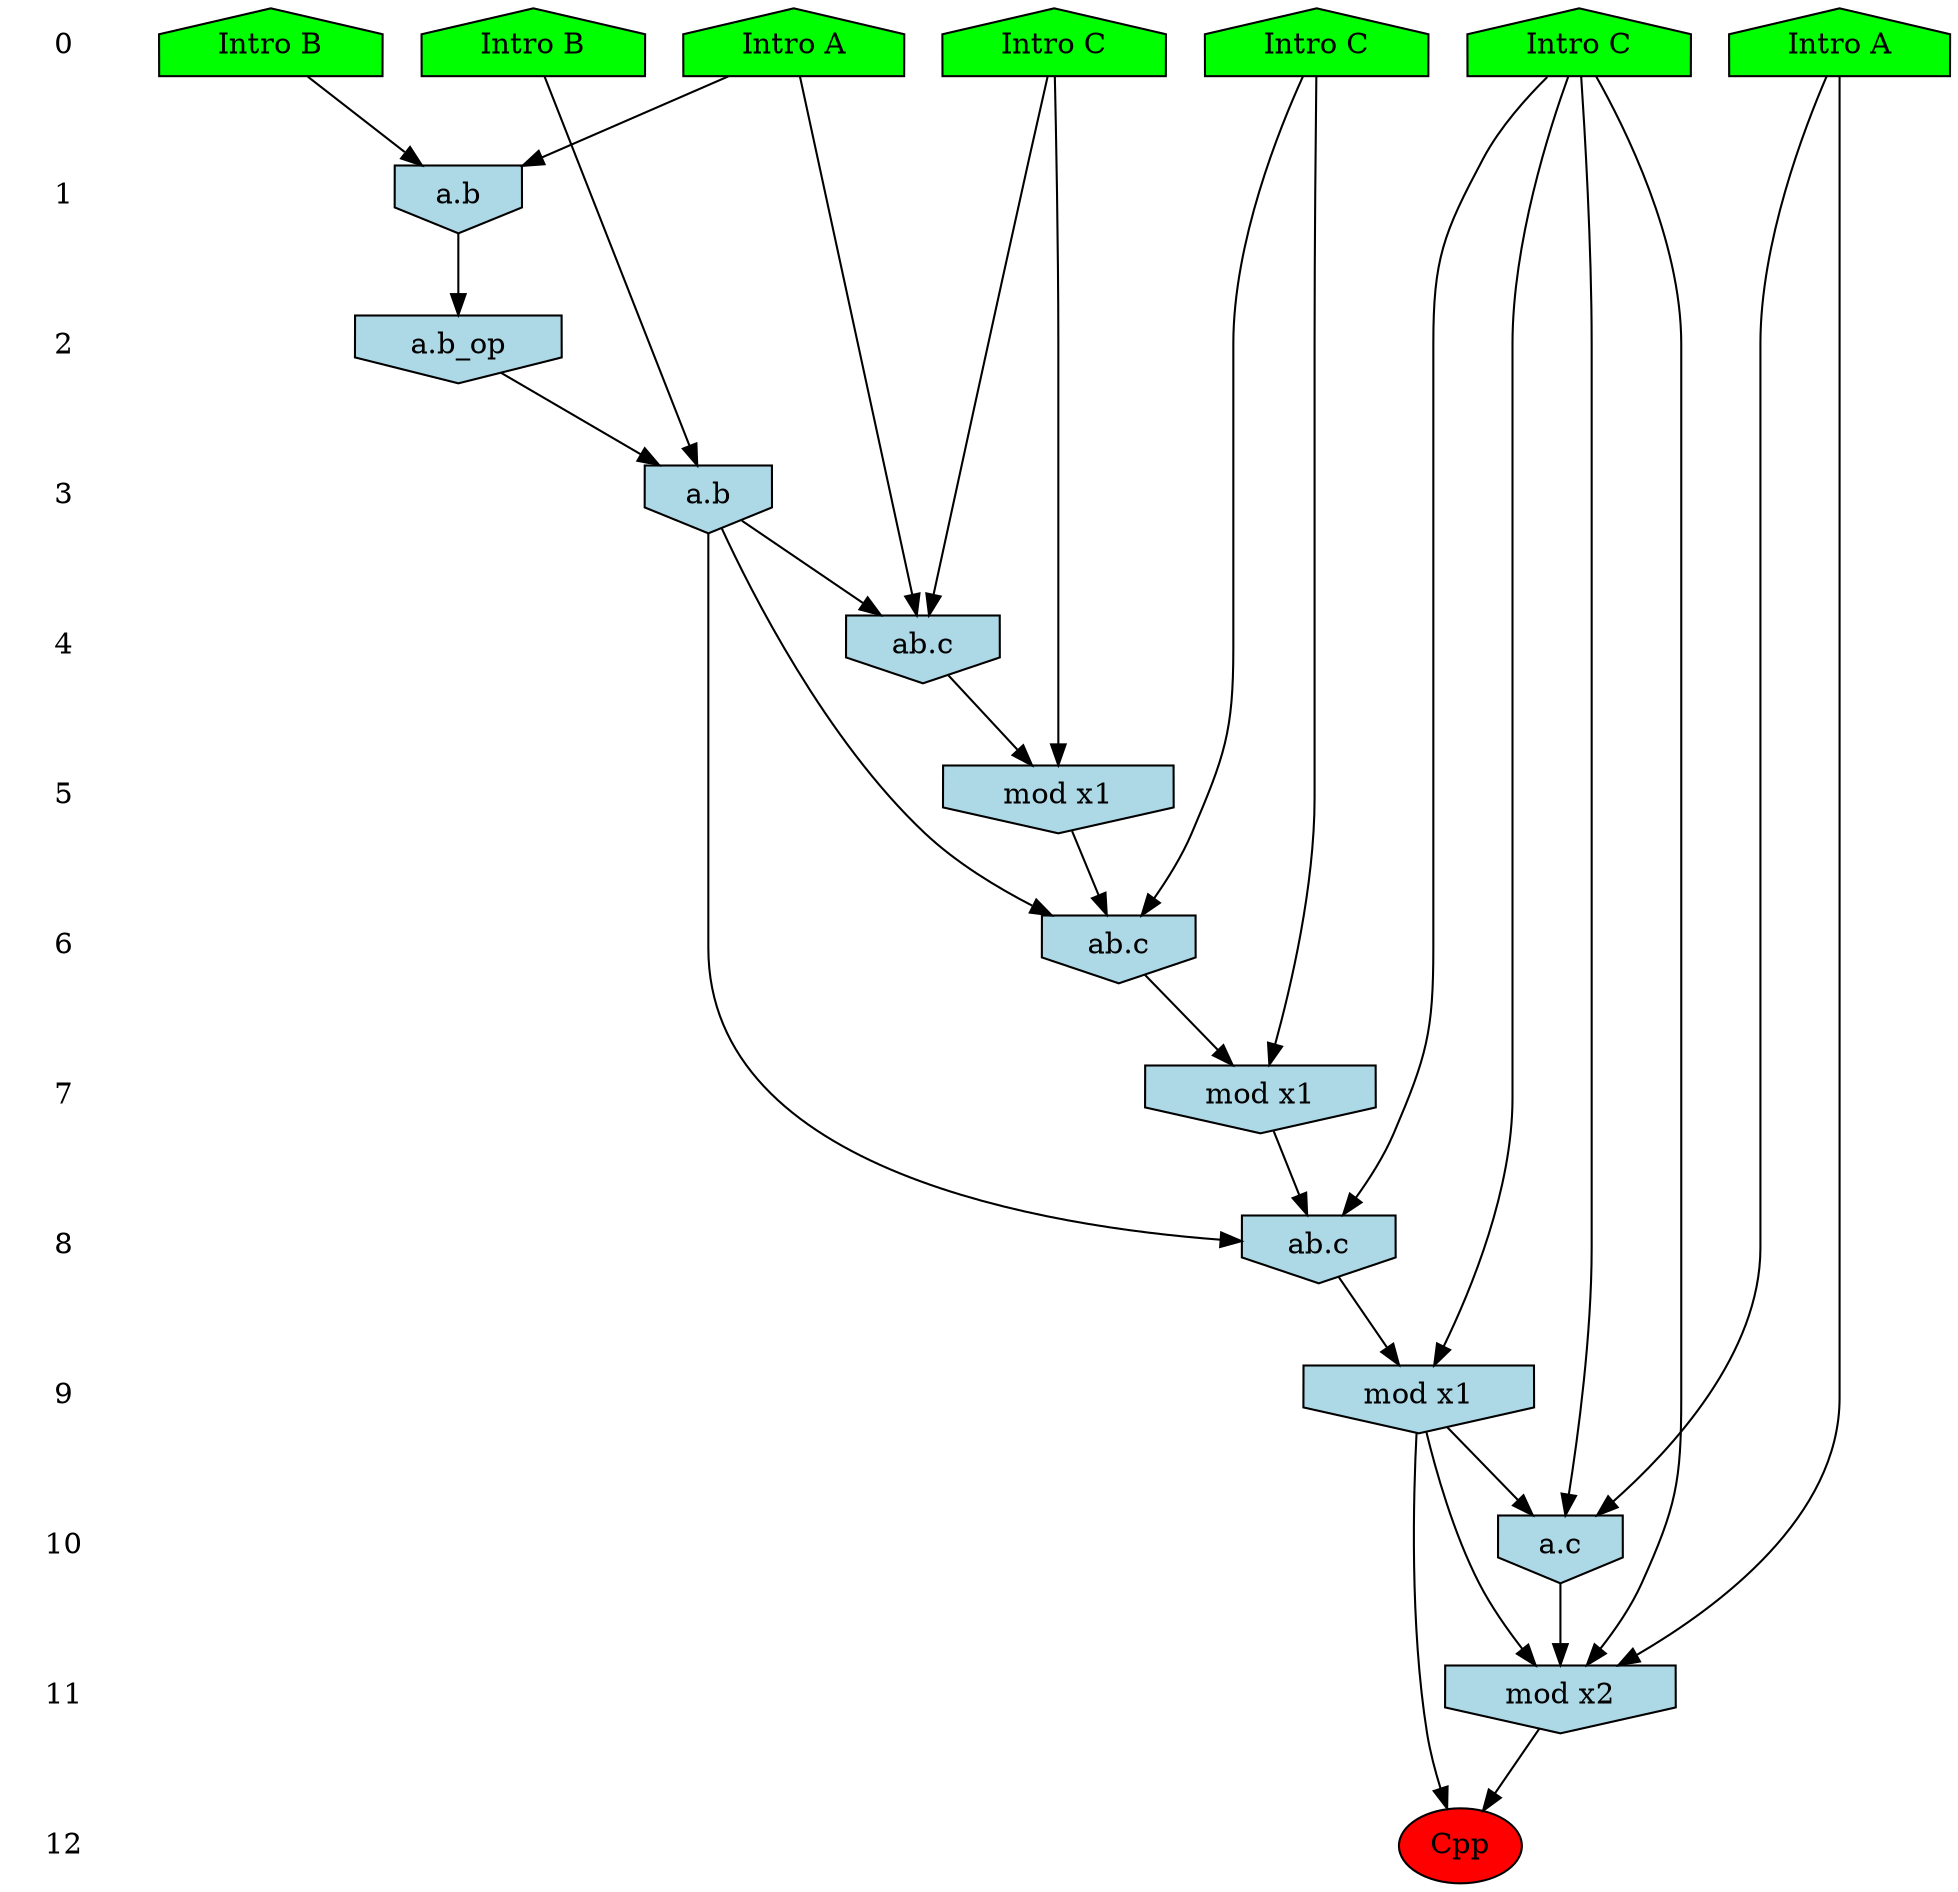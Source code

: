 /* Compression of 1 causal flows obtained in average at 9.876938E+00 t.u */
/* Compressed causal flows were: [1275] */
digraph G{
 ranksep=.5 ; 
{ rank = same ; "0" [shape=plaintext] ; node_1 [label ="Intro A", shape=house, style=filled, fillcolor=green] ;
node_2 [label ="Intro B", shape=house, style=filled, fillcolor=green] ;
node_3 [label ="Intro A", shape=house, style=filled, fillcolor=green] ;
node_4 [label ="Intro B", shape=house, style=filled, fillcolor=green] ;
node_5 [label ="Intro C", shape=house, style=filled, fillcolor=green] ;
node_6 [label ="Intro C", shape=house, style=filled, fillcolor=green] ;
node_7 [label ="Intro C", shape=house, style=filled, fillcolor=green] ;
}
{ rank = same ; "1" [shape=plaintext] ; node_8 [label="a.b", shape=invhouse, style=filled, fillcolor = lightblue] ;
}
{ rank = same ; "2" [shape=plaintext] ; node_9 [label="a.b_op", shape=invhouse, style=filled, fillcolor = lightblue] ;
}
{ rank = same ; "3" [shape=plaintext] ; node_10 [label="a.b", shape=invhouse, style=filled, fillcolor = lightblue] ;
}
{ rank = same ; "4" [shape=plaintext] ; node_11 [label="ab.c", shape=invhouse, style=filled, fillcolor = lightblue] ;
}
{ rank = same ; "5" [shape=plaintext] ; node_12 [label="mod x1", shape=invhouse, style=filled, fillcolor = lightblue] ;
}
{ rank = same ; "6" [shape=plaintext] ; node_13 [label="ab.c", shape=invhouse, style=filled, fillcolor = lightblue] ;
}
{ rank = same ; "7" [shape=plaintext] ; node_14 [label="mod x1", shape=invhouse, style=filled, fillcolor = lightblue] ;
}
{ rank = same ; "8" [shape=plaintext] ; node_15 [label="ab.c", shape=invhouse, style=filled, fillcolor = lightblue] ;
}
{ rank = same ; "9" [shape=plaintext] ; node_16 [label="mod x1", shape=invhouse, style=filled, fillcolor = lightblue] ;
}
{ rank = same ; "10" [shape=plaintext] ; node_17 [label="a.c", shape=invhouse, style=filled, fillcolor = lightblue] ;
}
{ rank = same ; "11" [shape=plaintext] ; node_18 [label="mod x2", shape=invhouse, style=filled, fillcolor = lightblue] ;
}
{ rank = same ; "12" [shape=plaintext] ; node_19 [label ="Cpp", style=filled, fillcolor=red] ;
}
"0" -> "1" [style="invis"]; 
"1" -> "2" [style="invis"]; 
"2" -> "3" [style="invis"]; 
"3" -> "4" [style="invis"]; 
"4" -> "5" [style="invis"]; 
"5" -> "6" [style="invis"]; 
"6" -> "7" [style="invis"]; 
"7" -> "8" [style="invis"]; 
"8" -> "9" [style="invis"]; 
"9" -> "10" [style="invis"]; 
"10" -> "11" [style="invis"]; 
"11" -> "12" [style="invis"]; 
node_1 -> node_8
node_4 -> node_8
node_8 -> node_9
node_2 -> node_10
node_9 -> node_10
node_1 -> node_11
node_6 -> node_11
node_10 -> node_11
node_6 -> node_12
node_11 -> node_12
node_5 -> node_13
node_10 -> node_13
node_12 -> node_13
node_5 -> node_14
node_13 -> node_14
node_7 -> node_15
node_10 -> node_15
node_14 -> node_15
node_7 -> node_16
node_15 -> node_16
node_3 -> node_17
node_7 -> node_17
node_16 -> node_17
node_3 -> node_18
node_7 -> node_18
node_16 -> node_18
node_17 -> node_18
node_16 -> node_19
node_18 -> node_19
}
/*
 Dot generation time: 0.000624
*/